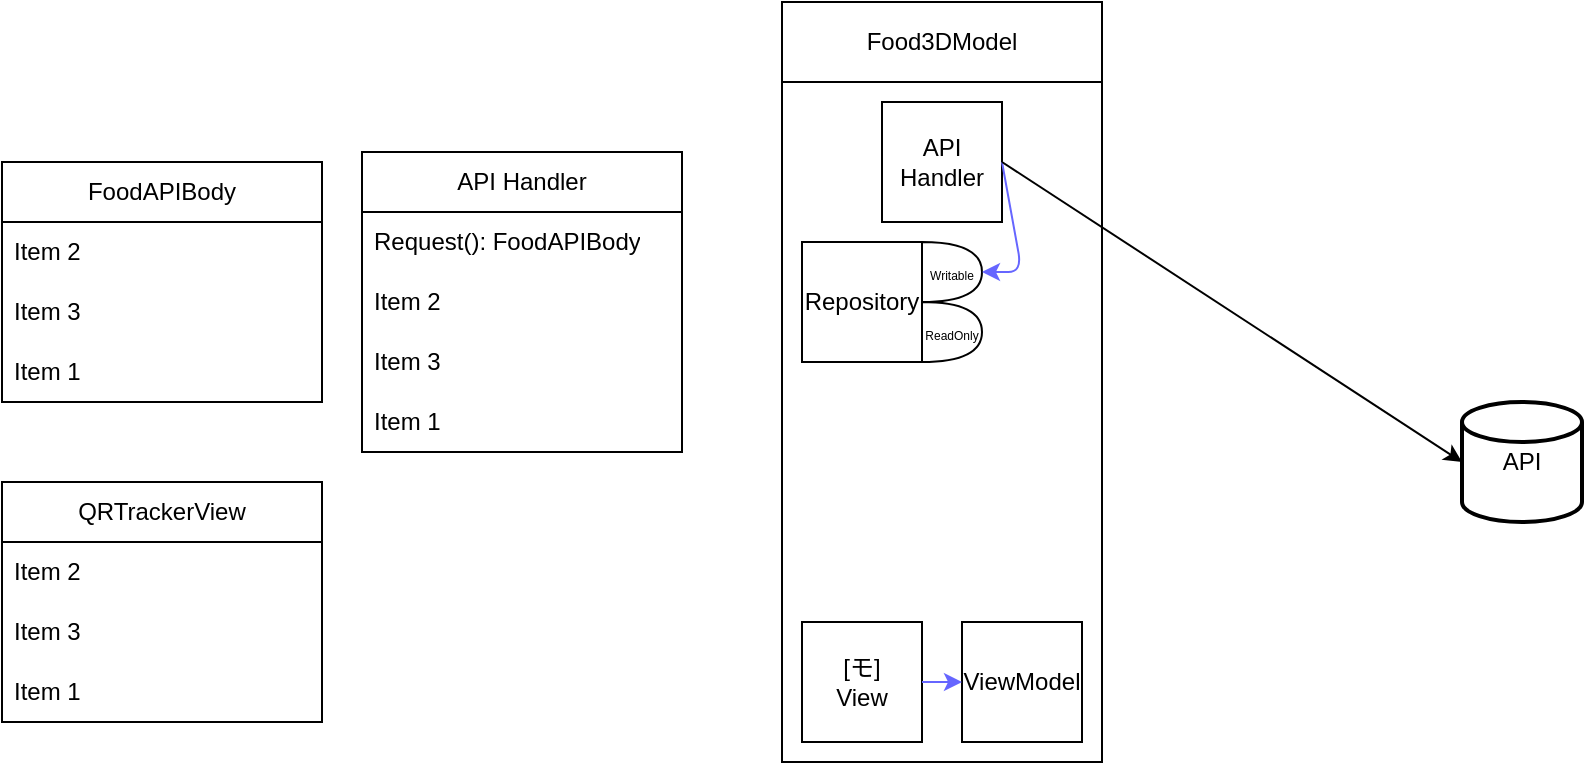 <mxfile>
    <diagram id="yuW7mbb7v-cCuCxlibOZ" name="ページ1">
        <mxGraphModel dx="1530" dy="2202" grid="1" gridSize="10" guides="1" tooltips="1" connect="1" arrows="1" fold="1" page="1" pageScale="1" pageWidth="1200" pageHeight="1920" math="0" shadow="0">
            <root>
                <mxCell id="0"/>
                <mxCell id="1" parent="0"/>
                <mxCell id="2" value="" style="rounded=0;whiteSpace=wrap;html=1;" parent="1" vertex="1">
                    <mxGeometry x="-90" y="-340" width="160" height="360" as="geometry"/>
                </mxCell>
                <mxCell id="3" value="Food3DModel" style="rounded=0;whiteSpace=wrap;html=1;" parent="1" vertex="1">
                    <mxGeometry x="-90" y="-360" width="160" height="40" as="geometry"/>
                </mxCell>
                <mxCell id="5" value="API" style="strokeWidth=2;html=1;shape=mxgraph.flowchart.database;whiteSpace=wrap;" parent="1" vertex="1">
                    <mxGeometry x="250" y="-160" width="60" height="60" as="geometry"/>
                </mxCell>
                <mxCell id="6" value="API&lt;div&gt;Handler&lt;/div&gt;" style="rounded=0;whiteSpace=wrap;html=1;" parent="1" vertex="1">
                    <mxGeometry x="-40" y="-310" width="60" height="60" as="geometry"/>
                </mxCell>
                <mxCell id="7" value="Repository" style="rounded=0;whiteSpace=wrap;html=1;" parent="1" vertex="1">
                    <mxGeometry x="-80" y="-240" width="60" height="60" as="geometry"/>
                </mxCell>
                <mxCell id="8" value="&lt;font style=&quot;font-size: 6px;&quot;&gt;Read&lt;/font&gt;&lt;span style=&quot;font-size: 6px; background-color: transparent;&quot;&gt;Only&lt;/span&gt;" style="shape=or;whiteSpace=wrap;html=1;" parent="1" vertex="1">
                    <mxGeometry x="-20" y="-210" width="30" height="30" as="geometry"/>
                </mxCell>
                <mxCell id="9" value="&lt;span style=&quot;font-size: 6px;&quot;&gt;Writable&lt;/span&gt;" style="shape=or;whiteSpace=wrap;html=1;" parent="1" vertex="1">
                    <mxGeometry x="-20" y="-240" width="30" height="30" as="geometry"/>
                </mxCell>
                <mxCell id="10" value="" style="endArrow=classic;html=1;exitX=1;exitY=0.5;exitDx=0;exitDy=0;strokeColor=#6666FF;entryX=1;entryY=0.5;entryDx=0;entryDy=0;entryPerimeter=0;" parent="1" source="6" target="9" edge="1">
                    <mxGeometry width="50" height="50" relative="1" as="geometry">
                        <mxPoint x="100" y="-190" as="sourcePoint"/>
                        <mxPoint x="150" y="-240" as="targetPoint"/>
                        <Array as="points">
                            <mxPoint x="30" y="-225"/>
                        </Array>
                    </mxGeometry>
                </mxCell>
                <mxCell id="11" value="&lt;div&gt;[モ]&lt;/div&gt;View" style="rounded=0;whiteSpace=wrap;html=1;" parent="1" vertex="1">
                    <mxGeometry x="-80" y="-50" width="60" height="60" as="geometry"/>
                </mxCell>
                <mxCell id="12" value="ViewModel" style="rounded=0;whiteSpace=wrap;html=1;" parent="1" vertex="1">
                    <mxGeometry y="-50" width="60" height="60" as="geometry"/>
                </mxCell>
                <mxCell id="13" value="" style="endArrow=classic;html=1;strokeColor=#6666FF;entryX=0;entryY=0.5;entryDx=0;entryDy=0;exitX=1;exitY=0.5;exitDx=0;exitDy=0;" parent="1" source="11" target="12" edge="1">
                    <mxGeometry width="50" height="50" relative="1" as="geometry">
                        <mxPoint x="-130" y="-90" as="sourcePoint"/>
                        <mxPoint x="20" y="-115" as="targetPoint"/>
                        <Array as="points"/>
                    </mxGeometry>
                </mxCell>
                <mxCell id="15" value="" style="endArrow=classic;html=1;exitX=1;exitY=0.5;exitDx=0;exitDy=0;entryX=0;entryY=0.5;entryDx=0;entryDy=0;entryPerimeter=0;" parent="1" source="6" target="5" edge="1">
                    <mxGeometry width="50" height="50" relative="1" as="geometry">
                        <mxPoint x="40" y="-190" as="sourcePoint"/>
                        <mxPoint x="90" y="-240" as="targetPoint"/>
                    </mxGeometry>
                </mxCell>
                <mxCell id="16" value="&lt;span style=&quot;color: rgb(0, 0, 0);&quot;&gt;API&amp;nbsp;&lt;/span&gt;&lt;span style=&quot;background-color: transparent;&quot;&gt;Handler&lt;/span&gt;" style="swimlane;fontStyle=0;childLayout=stackLayout;horizontal=1;startSize=30;horizontalStack=0;resizeParent=1;resizeParentMax=0;resizeLast=0;collapsible=1;marginBottom=0;whiteSpace=wrap;html=1;" parent="1" vertex="1">
                    <mxGeometry x="-300" y="-285" width="160" height="150" as="geometry">
                        <mxRectangle x="-300" y="-285" width="110" height="30" as="alternateBounds"/>
                    </mxGeometry>
                </mxCell>
                <mxCell id="17" value="Request(): FoodAPIBody" style="text;strokeColor=none;fillColor=none;align=left;verticalAlign=middle;spacingLeft=4;spacingRight=4;overflow=hidden;points=[[0,0.5],[1,0.5]];portConstraint=eastwest;rotatable=0;whiteSpace=wrap;html=1;" parent="16" vertex="1">
                    <mxGeometry y="30" width="160" height="30" as="geometry"/>
                </mxCell>
                <mxCell id="18" value="Item 2" style="text;strokeColor=none;fillColor=none;align=left;verticalAlign=middle;spacingLeft=4;spacingRight=4;overflow=hidden;points=[[0,0.5],[1,0.5]];portConstraint=eastwest;rotatable=0;whiteSpace=wrap;html=1;" parent="16" vertex="1">
                    <mxGeometry y="60" width="160" height="30" as="geometry"/>
                </mxCell>
                <mxCell id="19" value="Item 3" style="text;strokeColor=none;fillColor=none;align=left;verticalAlign=middle;spacingLeft=4;spacingRight=4;overflow=hidden;points=[[0,0.5],[1,0.5]];portConstraint=eastwest;rotatable=0;whiteSpace=wrap;html=1;" parent="16" vertex="1">
                    <mxGeometry y="90" width="160" height="30" as="geometry"/>
                </mxCell>
                <mxCell id="21" value="Item 1" style="text;strokeColor=none;fillColor=none;align=left;verticalAlign=middle;spacingLeft=4;spacingRight=4;overflow=hidden;points=[[0,0.5],[1,0.5]];portConstraint=eastwest;rotatable=0;whiteSpace=wrap;html=1;" parent="16" vertex="1">
                    <mxGeometry y="120" width="160" height="30" as="geometry"/>
                </mxCell>
                <mxCell id="23" value="FoodAPIBody" style="swimlane;fontStyle=0;childLayout=stackLayout;horizontal=1;startSize=30;horizontalStack=0;resizeParent=1;resizeParentMax=0;resizeLast=0;collapsible=1;marginBottom=0;whiteSpace=wrap;html=1;" parent="1" vertex="1">
                    <mxGeometry x="-480" y="-280" width="160" height="120" as="geometry">
                        <mxRectangle x="-300" y="-285" width="110" height="30" as="alternateBounds"/>
                    </mxGeometry>
                </mxCell>
                <mxCell id="25" value="Item 2" style="text;strokeColor=none;fillColor=none;align=left;verticalAlign=middle;spacingLeft=4;spacingRight=4;overflow=hidden;points=[[0,0.5],[1,0.5]];portConstraint=eastwest;rotatable=0;whiteSpace=wrap;html=1;" parent="23" vertex="1">
                    <mxGeometry y="30" width="160" height="30" as="geometry"/>
                </mxCell>
                <mxCell id="26" value="Item 3" style="text;strokeColor=none;fillColor=none;align=left;verticalAlign=middle;spacingLeft=4;spacingRight=4;overflow=hidden;points=[[0,0.5],[1,0.5]];portConstraint=eastwest;rotatable=0;whiteSpace=wrap;html=1;" parent="23" vertex="1">
                    <mxGeometry y="60" width="160" height="30" as="geometry"/>
                </mxCell>
                <mxCell id="27" value="Item 1" style="text;strokeColor=none;fillColor=none;align=left;verticalAlign=middle;spacingLeft=4;spacingRight=4;overflow=hidden;points=[[0,0.5],[1,0.5]];portConstraint=eastwest;rotatable=0;whiteSpace=wrap;html=1;" parent="23" vertex="1">
                    <mxGeometry y="90" width="160" height="30" as="geometry"/>
                </mxCell>
                <mxCell id="28" value="QRTrackerView" style="swimlane;fontStyle=0;childLayout=stackLayout;horizontal=1;startSize=30;horizontalStack=0;resizeParent=1;resizeParentMax=0;resizeLast=0;collapsible=1;marginBottom=0;whiteSpace=wrap;html=1;" vertex="1" parent="1">
                    <mxGeometry x="-480" y="-120" width="160" height="120" as="geometry">
                        <mxRectangle x="-300" y="-285" width="110" height="30" as="alternateBounds"/>
                    </mxGeometry>
                </mxCell>
                <mxCell id="29" value="Item 2" style="text;strokeColor=none;fillColor=none;align=left;verticalAlign=middle;spacingLeft=4;spacingRight=4;overflow=hidden;points=[[0,0.5],[1,0.5]];portConstraint=eastwest;rotatable=0;whiteSpace=wrap;html=1;" vertex="1" parent="28">
                    <mxGeometry y="30" width="160" height="30" as="geometry"/>
                </mxCell>
                <mxCell id="30" value="Item 3" style="text;strokeColor=none;fillColor=none;align=left;verticalAlign=middle;spacingLeft=4;spacingRight=4;overflow=hidden;points=[[0,0.5],[1,0.5]];portConstraint=eastwest;rotatable=0;whiteSpace=wrap;html=1;" vertex="1" parent="28">
                    <mxGeometry y="60" width="160" height="30" as="geometry"/>
                </mxCell>
                <mxCell id="31" value="Item 1" style="text;strokeColor=none;fillColor=none;align=left;verticalAlign=middle;spacingLeft=4;spacingRight=4;overflow=hidden;points=[[0,0.5],[1,0.5]];portConstraint=eastwest;rotatable=0;whiteSpace=wrap;html=1;" vertex="1" parent="28">
                    <mxGeometry y="90" width="160" height="30" as="geometry"/>
                </mxCell>
            </root>
        </mxGraphModel>
    </diagram>
</mxfile>